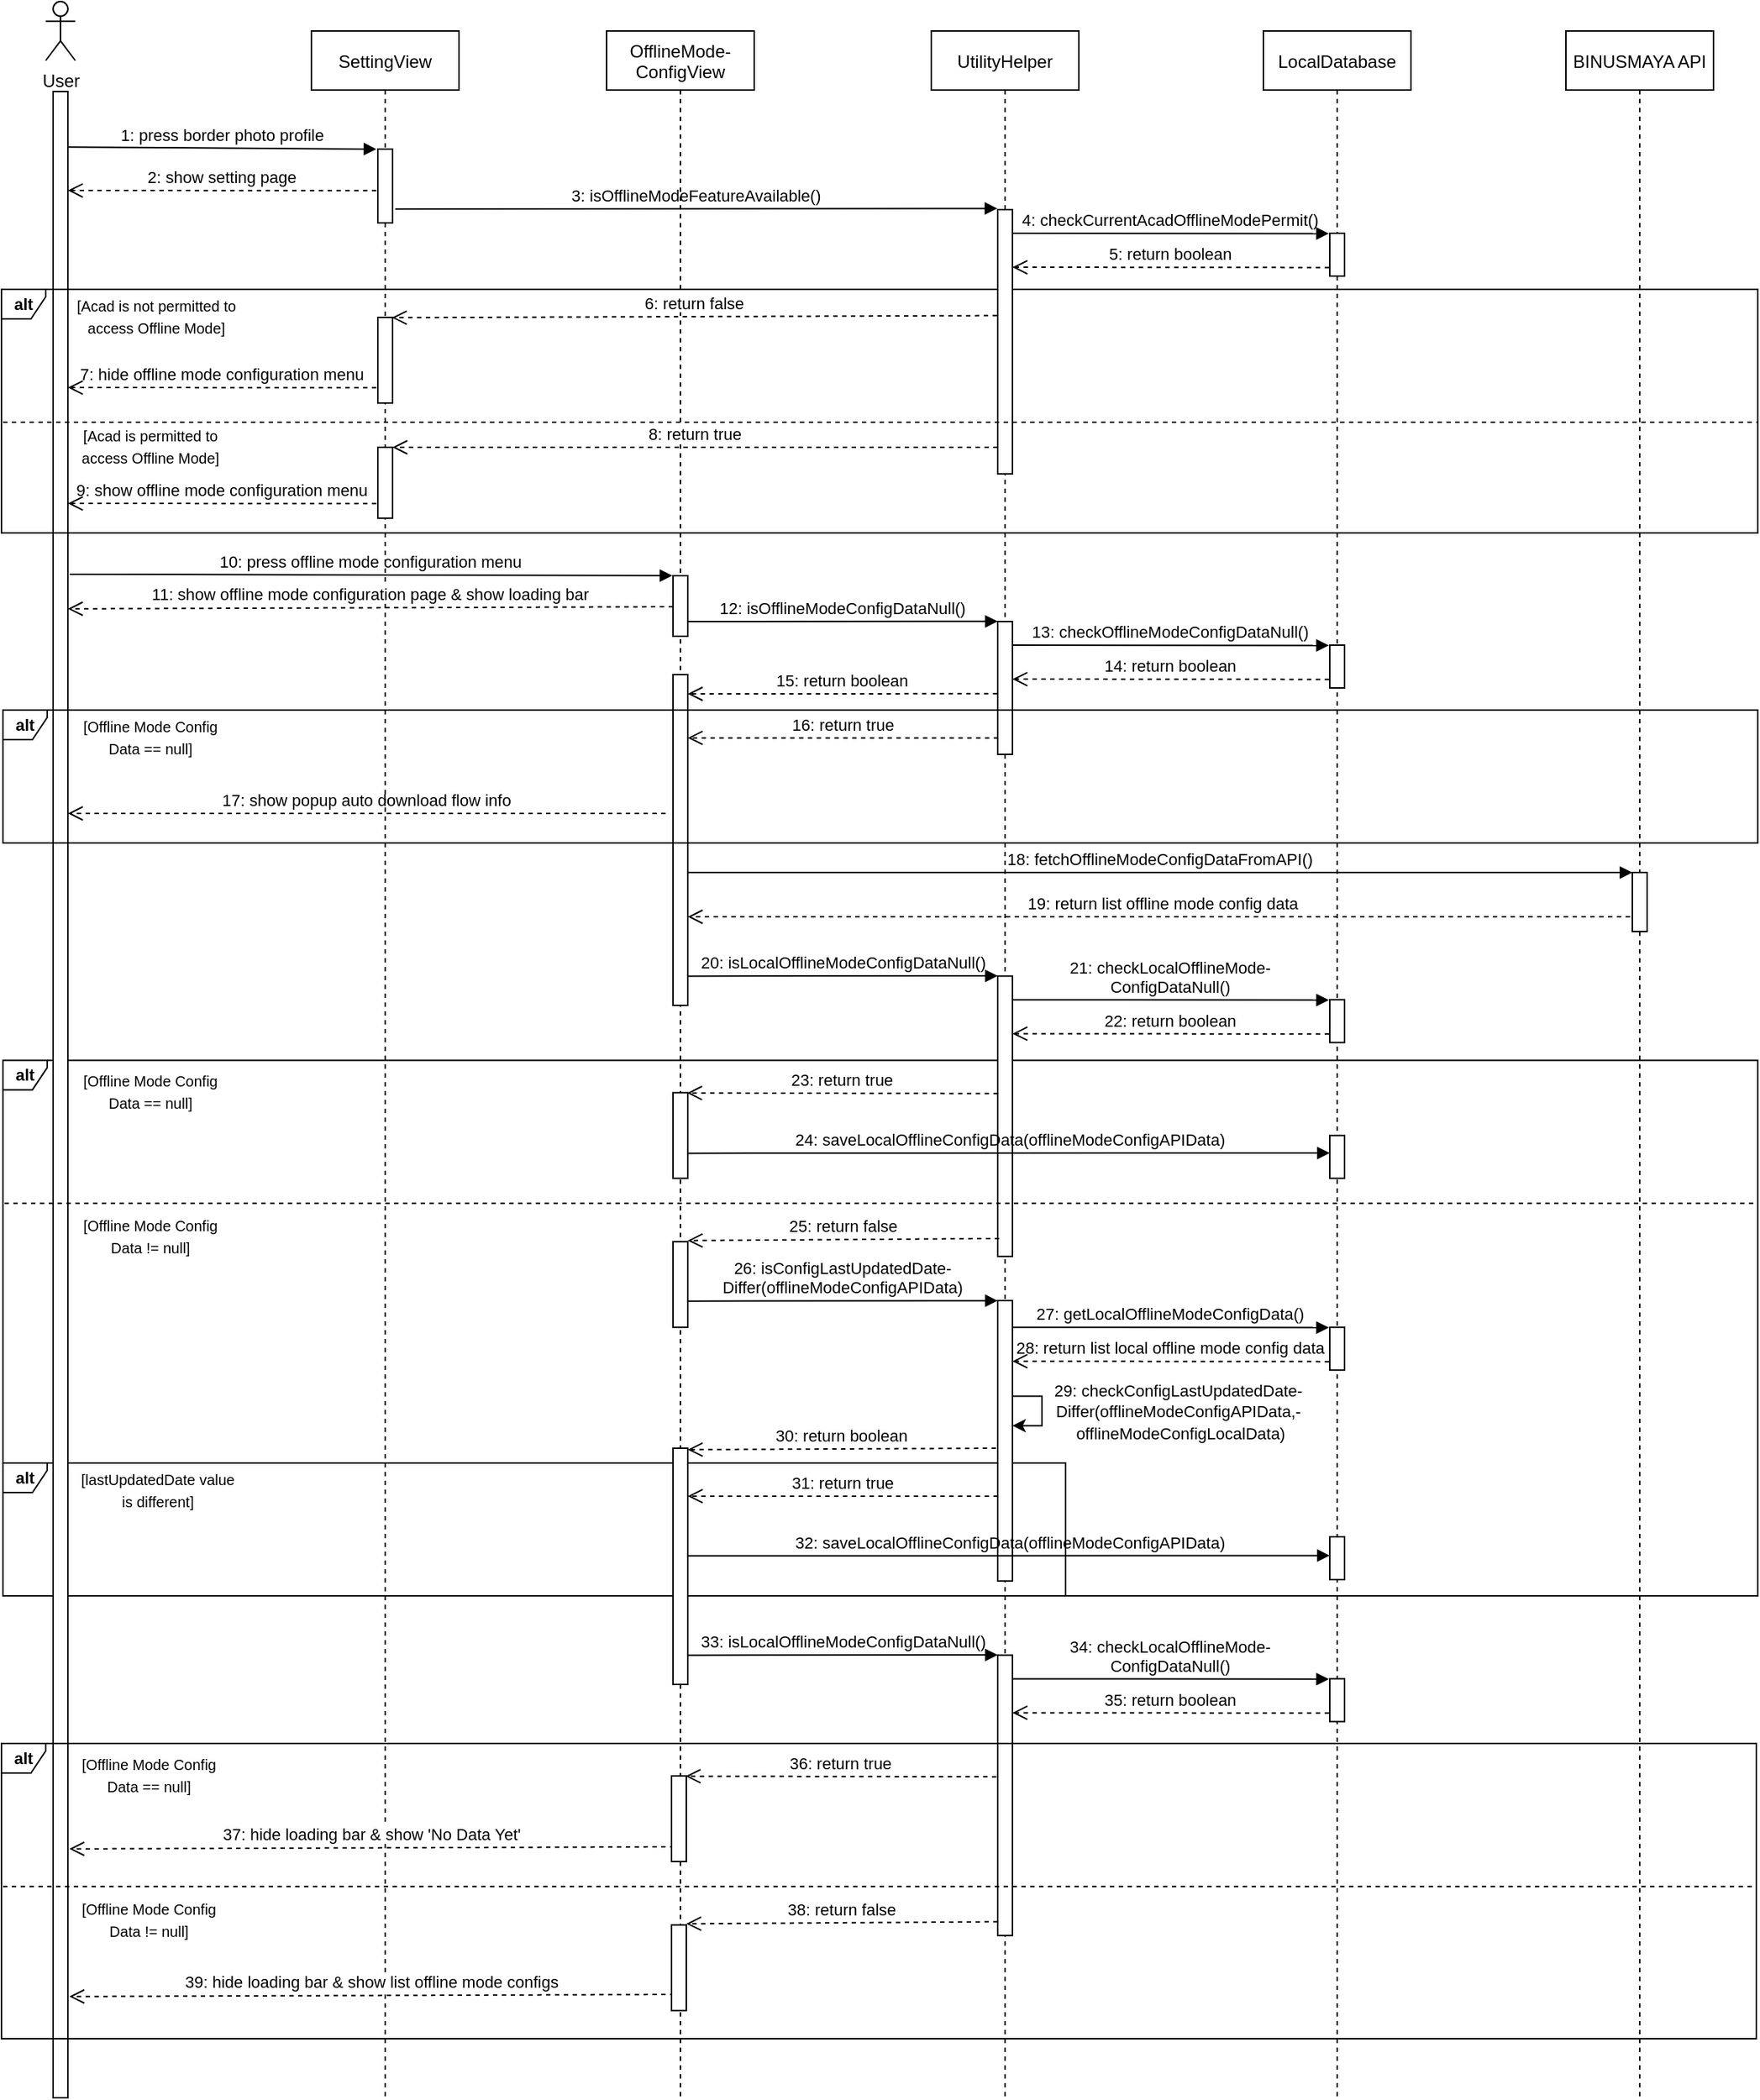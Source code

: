 <mxfile version="20.8.3" type="github">
  <diagram id="kgpKYQtTHZ0yAKxKKP6v" name="Page-1">
    <mxGraphModel dx="3200" dy="830" grid="1" gridSize="10" guides="1" tooltips="1" connect="1" arrows="1" fold="1" page="1" pageScale="1" pageWidth="850" pageHeight="1100" math="0" shadow="0">
      <root>
        <mxCell id="0" />
        <mxCell id="1" parent="0" />
        <mxCell id="rFGstGtkIx78UECEyDi8-33" value="&lt;b&gt;alt&lt;/b&gt;" style="shape=umlFrame;whiteSpace=wrap;html=1;fontSize=11;width=30;height=20;fillColor=none;" vertex="1" parent="1">
          <mxGeometry x="-1669" y="777.19" width="1189" height="362.81" as="geometry" />
        </mxCell>
        <mxCell id="rFGstGtkIx78UECEyDi8-57" value="&lt;b&gt;alt&lt;/b&gt;" style="shape=umlFrame;whiteSpace=wrap;html=1;fontSize=11;width=30;height=20;fillColor=none;" vertex="1" parent="1">
          <mxGeometry x="-1669" y="1050" width="720" height="90" as="geometry" />
        </mxCell>
        <mxCell id="rFGstGtkIx78UECEyDi8-37" value="23: return true" style="verticalAlign=bottom;endArrow=open;dashed=1;endSize=8;exitX=0.014;exitY=0.419;shadow=0;strokeWidth=1;entryX=0.955;entryY=0.003;entryDx=0;entryDy=0;entryPerimeter=0;exitDx=0;exitDy=0;exitPerimeter=0;" edge="1" parent="1" target="rFGstGtkIx78UECEyDi8-35" source="rFGstGtkIx78UECEyDi8-29">
          <mxGeometry relative="1" as="geometry">
            <mxPoint x="-1209" y="797.74" as="targetPoint" />
            <mxPoint x="-994.46" y="797.96" as="sourcePoint" />
          </mxGeometry>
        </mxCell>
        <mxCell id="VgFMn7d585Ha0XAmIZsE-21" value="" style="points=[];perimeter=orthogonalPerimeter;rounded=0;shadow=0;strokeWidth=1;" parent="1" vertex="1">
          <mxGeometry x="-1635" y="121" width="10" height="1359" as="geometry" />
        </mxCell>
        <mxCell id="VgFMn7d585Ha0XAmIZsE-23" value="&lt;b&gt;alt&lt;/b&gt;" style="shape=umlFrame;whiteSpace=wrap;html=1;fontSize=11;width=30;height=20;fillColor=none;" parent="1" vertex="1">
          <mxGeometry x="-1670" y="255" width="1190" height="165" as="geometry" />
        </mxCell>
        <mxCell id="3nuBFxr9cyL0pnOWT2aG-1" value="SettingView" style="shape=umlLifeline;perimeter=lifelinePerimeter;container=1;collapsible=0;recursiveResize=0;rounded=0;shadow=0;strokeWidth=1;" parent="1" vertex="1">
          <mxGeometry x="-1460" y="80" width="100" height="1400" as="geometry" />
        </mxCell>
        <mxCell id="3nuBFxr9cyL0pnOWT2aG-2" value="" style="points=[];perimeter=orthogonalPerimeter;rounded=0;shadow=0;strokeWidth=1;" parent="3nuBFxr9cyL0pnOWT2aG-1" vertex="1">
          <mxGeometry x="45" y="80" width="10" height="50" as="geometry" />
        </mxCell>
        <mxCell id="VgFMn7d585Ha0XAmIZsE-6" value="1: press border photo profile" style="verticalAlign=bottom;endArrow=block;shadow=0;strokeWidth=1;fontStyle=0;labelBorderColor=none;labelBackgroundColor=none;exitX=1.021;exitY=0.034;exitDx=0;exitDy=0;exitPerimeter=0;" parent="3nuBFxr9cyL0pnOWT2aG-1" edge="1">
          <mxGeometry relative="1" as="geometry">
            <mxPoint x="-164.79" y="78.62" as="sourcePoint" />
            <mxPoint x="44" y="80" as="targetPoint" />
          </mxGeometry>
        </mxCell>
        <mxCell id="3nuBFxr9cyL0pnOWT2aG-5" value="UtilityHelper" style="shape=umlLifeline;perimeter=lifelinePerimeter;container=1;collapsible=0;recursiveResize=0;rounded=0;shadow=0;strokeWidth=1;" parent="1" vertex="1">
          <mxGeometry x="-1040" y="80" width="100" height="1400" as="geometry" />
        </mxCell>
        <mxCell id="VgFMn7d585Ha0XAmIZsE-7" value="3: isOfflineModeFeatureAvailable()" style="verticalAlign=bottom;endArrow=block;shadow=0;strokeWidth=1;fontStyle=0;labelBorderColor=none;labelBackgroundColor=none;entryX=-0.024;entryY=0.003;entryDx=0;entryDy=0;entryPerimeter=0;exitX=1.178;exitY=0.813;exitDx=0;exitDy=0;exitPerimeter=0;" parent="3nuBFxr9cyL0pnOWT2aG-5" edge="1" source="3nuBFxr9cyL0pnOWT2aG-2">
          <mxGeometry relative="1" as="geometry">
            <mxPoint x="-169.633" y="120" as="sourcePoint" />
            <mxPoint x="44.76" y="120.21" as="targetPoint" />
          </mxGeometry>
        </mxCell>
        <mxCell id="VgFMn7d585Ha0XAmIZsE-16" value="" style="points=[];perimeter=orthogonalPerimeter;rounded=0;shadow=0;strokeWidth=1;" parent="3nuBFxr9cyL0pnOWT2aG-5" vertex="1">
          <mxGeometry x="45" y="121" width="10" height="179" as="geometry" />
        </mxCell>
        <mxCell id="D12k0bA-BJYKIJGbDswn-10" value="" style="group" parent="1" vertex="1" connectable="0">
          <mxGeometry x="-1640" y="80" width="20" height="710" as="geometry" />
        </mxCell>
        <mxCell id="D12k0bA-BJYKIJGbDswn-4" value="User" style="shape=umlActor;verticalLabelPosition=bottom;verticalAlign=top;html=1;outlineConnect=0;" parent="D12k0bA-BJYKIJGbDswn-10" vertex="1">
          <mxGeometry y="-20" width="20" height="40" as="geometry" />
        </mxCell>
        <mxCell id="VgFMn7d585Ha0XAmIZsE-24" value="&lt;span style=&quot;font-size: 10px;&quot;&gt;[Acad is not permitted to access Offline Mode]&lt;/span&gt;" style="text;html=1;strokeColor=none;fillColor=none;align=center;verticalAlign=middle;whiteSpace=wrap;rounded=0;" parent="1" vertex="1">
          <mxGeometry x="-1620" y="255" width="110" height="35.5" as="geometry" />
        </mxCell>
        <mxCell id="VgFMn7d585Ha0XAmIZsE-25" value="" style="points=[];perimeter=orthogonalPerimeter;rounded=0;shadow=0;strokeWidth=1;" parent="1" vertex="1">
          <mxGeometry x="-1415" y="274" width="10" height="58" as="geometry" />
        </mxCell>
        <mxCell id="VgFMn7d585Ha0XAmIZsE-49" value="" style="line;strokeWidth=1;fillColor=none;align=left;verticalAlign=middle;spacingTop=-1;spacingLeft=3;spacingRight=3;rotatable=0;labelPosition=right;points=[];portConstraint=eastwest;strokeColor=inherit;fontSize=10;dashed=1;" parent="1" vertex="1">
          <mxGeometry x="-1669" y="341" width="1189" height="8" as="geometry" />
        </mxCell>
        <mxCell id="VgFMn7d585Ha0XAmIZsE-50" value="&lt;span style=&quot;font-size: 10px;&quot;&gt;[Acad is permitted to access Offline Mode]&lt;/span&gt;" style="text;html=1;strokeColor=none;fillColor=none;align=center;verticalAlign=middle;whiteSpace=wrap;rounded=0;" parent="1" vertex="1">
          <mxGeometry x="-1624" y="343" width="110" height="35.5" as="geometry" />
        </mxCell>
        <mxCell id="Guo4P8dY95QTmtFHYeZ4-5" value="7: hide offline mode configuration menu" style="verticalAlign=bottom;endArrow=open;dashed=1;endSize=8;shadow=0;strokeWidth=1;entryX=1.046;entryY=0.283;entryDx=0;entryDy=0;entryPerimeter=0;exitX=-0.105;exitY=0.86;exitDx=0;exitDy=0;exitPerimeter=0;labelBackgroundColor=none;" parent="1" edge="1">
          <mxGeometry relative="1" as="geometry">
            <mxPoint x="-1625.0" y="321.5" as="targetPoint" />
            <mxPoint x="-1416.05" y="321.66" as="sourcePoint" />
          </mxGeometry>
        </mxCell>
        <mxCell id="Guo4P8dY95QTmtFHYeZ4-6" value="" style="points=[];perimeter=orthogonalPerimeter;rounded=0;shadow=0;strokeWidth=1;" parent="1" vertex="1">
          <mxGeometry x="-1415" y="362" width="10" height="48" as="geometry" />
        </mxCell>
        <mxCell id="eCdpHvhe5fwS4jkzBV9C-2" value="LocalDatabase" style="shape=umlLifeline;perimeter=lifelinePerimeter;container=1;collapsible=0;recursiveResize=0;rounded=0;shadow=0;strokeWidth=1;" parent="1" vertex="1">
          <mxGeometry x="-815" y="80" width="100" height="1400" as="geometry" />
        </mxCell>
        <mxCell id="rFGstGtkIx78UECEyDi8-62" value="" style="points=[];perimeter=orthogonalPerimeter;rounded=0;shadow=0;strokeWidth=1;" vertex="1" parent="eCdpHvhe5fwS4jkzBV9C-2">
          <mxGeometry x="45" y="1020" width="10" height="29" as="geometry" />
        </mxCell>
        <mxCell id="eCdpHvhe5fwS4jkzBV9C-8" value="" style="points=[];perimeter=orthogonalPerimeter;rounded=0;shadow=0;strokeWidth=1;" parent="1" vertex="1">
          <mxGeometry x="-770" y="217" width="10" height="29" as="geometry" />
        </mxCell>
        <mxCell id="eCdpHvhe5fwS4jkzBV9C-9" value="4: checkCurrentAcadOfflineModePermit()" style="verticalAlign=bottom;endArrow=block;shadow=0;strokeWidth=1;fontStyle=0;labelBorderColor=none;labelBackgroundColor=none;entryX=-0.024;entryY=0.003;entryDx=0;entryDy=0;entryPerimeter=0;" parent="1" edge="1">
          <mxGeometry relative="1" as="geometry">
            <mxPoint x="-985.003" y="217" as="sourcePoint" />
            <mxPoint x="-770.61" y="217.21" as="targetPoint" />
          </mxGeometry>
        </mxCell>
        <mxCell id="eCdpHvhe5fwS4jkzBV9C-10" value="5: return boolean" style="verticalAlign=bottom;endArrow=open;dashed=1;endSize=8;exitX=0;exitY=0.95;shadow=0;strokeWidth=1;entryX=1.046;entryY=0.283;entryDx=0;entryDy=0;entryPerimeter=0;" parent="1" edge="1">
          <mxGeometry relative="1" as="geometry">
            <mxPoint x="-985" y="240" as="targetPoint" />
            <mxPoint x="-770.46" y="240.22" as="sourcePoint" />
          </mxGeometry>
        </mxCell>
        <mxCell id="rFGstGtkIx78UECEyDi8-2" value="2: show setting page" style="verticalAlign=bottom;endArrow=open;dashed=1;endSize=8;shadow=0;strokeWidth=1;entryX=1.046;entryY=0.283;entryDx=0;entryDy=0;entryPerimeter=0;exitX=-0.105;exitY=0.86;exitDx=0;exitDy=0;exitPerimeter=0;labelBackgroundColor=none;" edge="1" parent="1">
          <mxGeometry relative="1" as="geometry">
            <mxPoint x="-1625.0" y="188" as="targetPoint" />
            <mxPoint x="-1416.05" y="188.16" as="sourcePoint" />
          </mxGeometry>
        </mxCell>
        <mxCell id="rFGstGtkIx78UECEyDi8-3" value="9: show offline mode configuration menu" style="verticalAlign=bottom;endArrow=open;dashed=1;endSize=8;shadow=0;strokeWidth=1;entryX=1.046;entryY=0.283;entryDx=0;entryDy=0;entryPerimeter=0;exitX=-0.105;exitY=0.86;exitDx=0;exitDy=0;exitPerimeter=0;labelBackgroundColor=none;" edge="1" parent="1">
          <mxGeometry relative="1" as="geometry">
            <mxPoint x="-1625.0" y="400" as="targetPoint" />
            <mxPoint x="-1416.05" y="400.16" as="sourcePoint" />
          </mxGeometry>
        </mxCell>
        <mxCell id="rFGstGtkIx78UECEyDi8-4" value="10: press offline mode configuration menu" style="verticalAlign=bottom;endArrow=block;shadow=0;strokeWidth=1;fontStyle=0;labelBorderColor=none;labelBackgroundColor=none;exitX=1.021;exitY=0.034;exitDx=0;exitDy=0;exitPerimeter=0;entryX=-0.047;entryY=-0.002;entryDx=0;entryDy=0;entryPerimeter=0;" edge="1" parent="1" target="rFGstGtkIx78UECEyDi8-9">
          <mxGeometry relative="1" as="geometry">
            <mxPoint x="-1623.79" y="448" as="sourcePoint" />
            <mxPoint x="-1220" y="448" as="targetPoint" />
          </mxGeometry>
        </mxCell>
        <mxCell id="rFGstGtkIx78UECEyDi8-6" value="OfflineMode-&#xa;ConfigView" style="shape=umlLifeline;perimeter=lifelinePerimeter;container=1;collapsible=0;recursiveResize=0;rounded=0;shadow=0;strokeWidth=1;" vertex="1" parent="1">
          <mxGeometry x="-1260" y="80" width="100" height="1400" as="geometry" />
        </mxCell>
        <mxCell id="rFGstGtkIx78UECEyDi8-9" value="" style="points=[];perimeter=orthogonalPerimeter;rounded=0;shadow=0;strokeWidth=1;" vertex="1" parent="rFGstGtkIx78UECEyDi8-6">
          <mxGeometry x="45" y="369" width="10" height="41" as="geometry" />
        </mxCell>
        <mxCell id="rFGstGtkIx78UECEyDi8-18" value="" style="points=[];perimeter=orthogonalPerimeter;rounded=0;shadow=0;strokeWidth=1;" vertex="1" parent="rFGstGtkIx78UECEyDi8-6">
          <mxGeometry x="45" y="436" width="10" height="224" as="geometry" />
        </mxCell>
        <mxCell id="VgFMn7d585Ha0XAmIZsE-26" value="6: return false" style="verticalAlign=bottom;endArrow=open;dashed=1;endSize=8;exitX=0;exitY=0.95;shadow=0;strokeWidth=1;entryX=0.955;entryY=0.003;entryDx=0;entryDy=0;entryPerimeter=0;" parent="1" edge="1" target="VgFMn7d585Ha0XAmIZsE-25">
          <mxGeometry relative="1" as="geometry">
            <mxPoint x="-1210" y="272.55" as="targetPoint" />
            <mxPoint x="-995.46" y="272.77" as="sourcePoint" />
          </mxGeometry>
        </mxCell>
        <mxCell id="VgFMn7d585Ha0XAmIZsE-52" value="8: return true" style="verticalAlign=bottom;endArrow=open;dashed=1;endSize=8;shadow=0;strokeWidth=1;entryX=0.988;entryY=0;entryDx=0;entryDy=0;entryPerimeter=0;" parent="1" edge="1" target="Guo4P8dY95QTmtFHYeZ4-6">
          <mxGeometry relative="1" as="geometry">
            <mxPoint x="-1210.0" y="360.55" as="targetPoint" />
            <mxPoint x="-995" y="362" as="sourcePoint" />
          </mxGeometry>
        </mxCell>
        <mxCell id="rFGstGtkIx78UECEyDi8-10" value="11: show offline mode configuration page &amp; show loading bar" style="verticalAlign=bottom;endArrow=open;dashed=1;endSize=8;exitX=0;exitY=0.95;shadow=0;strokeWidth=1;entryX=0.955;entryY=0.003;entryDx=0;entryDy=0;entryPerimeter=0;" edge="1" parent="1">
          <mxGeometry relative="1" as="geometry">
            <mxPoint x="-1625" y="471.404" as="targetPoint" />
            <mxPoint x="-1215.01" y="470" as="sourcePoint" />
          </mxGeometry>
        </mxCell>
        <mxCell id="rFGstGtkIx78UECEyDi8-11" value="12: isOfflineModeConfigDataNull()" style="verticalAlign=bottom;endArrow=block;shadow=0;strokeWidth=1;fontStyle=0;labelBorderColor=none;labelBackgroundColor=none;exitX=1.021;exitY=0.034;exitDx=0;exitDy=0;exitPerimeter=0;entryX=0;entryY=-0.001;entryDx=0;entryDy=0;entryPerimeter=0;" edge="1" parent="1" target="rFGstGtkIx78UECEyDi8-12">
          <mxGeometry relative="1" as="geometry">
            <mxPoint x="-1205" y="480" as="sourcePoint" />
            <mxPoint x="-1000" y="480" as="targetPoint" />
          </mxGeometry>
        </mxCell>
        <mxCell id="rFGstGtkIx78UECEyDi8-12" value="" style="points=[];perimeter=orthogonalPerimeter;rounded=0;shadow=0;strokeWidth=1;" vertex="1" parent="1">
          <mxGeometry x="-995" y="480" width="10" height="90" as="geometry" />
        </mxCell>
        <mxCell id="rFGstGtkIx78UECEyDi8-13" value="" style="points=[];perimeter=orthogonalPerimeter;rounded=0;shadow=0;strokeWidth=1;" vertex="1" parent="1">
          <mxGeometry x="-770" y="496" width="10" height="29" as="geometry" />
        </mxCell>
        <mxCell id="rFGstGtkIx78UECEyDi8-14" value="13: checkOfflineModeConfigDataNull()" style="verticalAlign=bottom;endArrow=block;shadow=0;strokeWidth=1;fontStyle=0;labelBorderColor=none;labelBackgroundColor=none;entryX=-0.024;entryY=0.003;entryDx=0;entryDy=0;entryPerimeter=0;" edge="1" parent="1">
          <mxGeometry relative="1" as="geometry">
            <mxPoint x="-985.003" y="496" as="sourcePoint" />
            <mxPoint x="-770.61" y="496.21" as="targetPoint" />
          </mxGeometry>
        </mxCell>
        <mxCell id="rFGstGtkIx78UECEyDi8-15" value="14: return boolean" style="verticalAlign=bottom;endArrow=open;dashed=1;endSize=8;exitX=0;exitY=0.95;shadow=0;strokeWidth=1;entryX=1.046;entryY=0.283;entryDx=0;entryDy=0;entryPerimeter=0;" edge="1" parent="1">
          <mxGeometry relative="1" as="geometry">
            <mxPoint x="-985.0" y="519" as="targetPoint" />
            <mxPoint x="-770.46" y="519.22" as="sourcePoint" />
          </mxGeometry>
        </mxCell>
        <mxCell id="rFGstGtkIx78UECEyDi8-17" value="&lt;span style=&quot;font-size: 10px;&quot;&gt;[Offline Mode Config Data == null]&lt;/span&gt;" style="text;html=1;strokeColor=none;fillColor=none;align=center;verticalAlign=middle;whiteSpace=wrap;rounded=0;" vertex="1" parent="1">
          <mxGeometry x="-1624" y="540" width="110" height="35.5" as="geometry" />
        </mxCell>
        <mxCell id="rFGstGtkIx78UECEyDi8-21" value="17: show popup auto download flow info" style="verticalAlign=bottom;endArrow=open;dashed=1;endSize=8;shadow=0;strokeWidth=1;labelBackgroundColor=none;" edge="1" parent="1">
          <mxGeometry relative="1" as="geometry">
            <mxPoint x="-1625" y="610" as="targetPoint" />
            <mxPoint x="-1220" y="610" as="sourcePoint" />
          </mxGeometry>
        </mxCell>
        <mxCell id="rFGstGtkIx78UECEyDi8-24" value="16: return true" style="verticalAlign=bottom;endArrow=open;dashed=1;endSize=8;exitX=0.034;exitY=0.877;shadow=0;strokeWidth=1;exitDx=0;exitDy=0;exitPerimeter=0;" edge="1" parent="1" source="rFGstGtkIx78UECEyDi8-12">
          <mxGeometry relative="1" as="geometry">
            <mxPoint x="-1205" y="558.86" as="targetPoint" />
            <mxPoint x="-999.46" y="556.63" as="sourcePoint" />
          </mxGeometry>
        </mxCell>
        <mxCell id="rFGstGtkIx78UECEyDi8-28" value="20: isLocalOfflineModeConfigDataNull()" style="verticalAlign=bottom;endArrow=block;shadow=0;strokeWidth=1;fontStyle=0;labelBorderColor=none;labelBackgroundColor=none;exitX=1.021;exitY=0.034;exitDx=0;exitDy=0;exitPerimeter=0;entryX=0;entryY=-0.001;entryDx=0;entryDy=0;entryPerimeter=0;" edge="1" parent="1" target="rFGstGtkIx78UECEyDi8-29">
          <mxGeometry x="0.004" relative="1" as="geometry">
            <mxPoint x="-1205" y="720.19" as="sourcePoint" />
            <mxPoint x="-1000" y="720.19" as="targetPoint" />
            <mxPoint as="offset" />
          </mxGeometry>
        </mxCell>
        <mxCell id="rFGstGtkIx78UECEyDi8-29" value="" style="points=[];perimeter=orthogonalPerimeter;rounded=0;shadow=0;strokeWidth=1;" vertex="1" parent="1">
          <mxGeometry x="-995" y="720.19" width="10" height="189.91" as="geometry" />
        </mxCell>
        <mxCell id="rFGstGtkIx78UECEyDi8-30" value="" style="points=[];perimeter=orthogonalPerimeter;rounded=0;shadow=0;strokeWidth=1;" vertex="1" parent="1">
          <mxGeometry x="-770" y="736.19" width="10" height="29" as="geometry" />
        </mxCell>
        <mxCell id="rFGstGtkIx78UECEyDi8-31" value="21: checkLocalOfflineMode-&#xa;ConfigDataNull()" style="verticalAlign=bottom;endArrow=block;shadow=0;strokeWidth=1;fontStyle=0;labelBorderColor=none;labelBackgroundColor=none;entryX=-0.024;entryY=0.003;entryDx=0;entryDy=0;entryPerimeter=0;" edge="1" parent="1">
          <mxGeometry relative="1" as="geometry">
            <mxPoint x="-985.003" y="736.19" as="sourcePoint" />
            <mxPoint x="-770.61" y="736.4" as="targetPoint" />
          </mxGeometry>
        </mxCell>
        <mxCell id="rFGstGtkIx78UECEyDi8-32" value="22: return boolean" style="verticalAlign=bottom;endArrow=open;dashed=1;endSize=8;exitX=0;exitY=0.95;shadow=0;strokeWidth=1;entryX=1.046;entryY=0.283;entryDx=0;entryDy=0;entryPerimeter=0;" edge="1" parent="1">
          <mxGeometry relative="1" as="geometry">
            <mxPoint x="-985" y="759.19" as="targetPoint" />
            <mxPoint x="-770.46" y="759.41" as="sourcePoint" />
          </mxGeometry>
        </mxCell>
        <mxCell id="rFGstGtkIx78UECEyDi8-34" value="&lt;span style=&quot;font-size: 10px;&quot;&gt;[Offline Mode Config Data == null]&lt;/span&gt;" style="text;html=1;strokeColor=none;fillColor=none;align=center;verticalAlign=middle;whiteSpace=wrap;rounded=0;" vertex="1" parent="1">
          <mxGeometry x="-1624" y="780.19" width="110" height="35.5" as="geometry" />
        </mxCell>
        <mxCell id="rFGstGtkIx78UECEyDi8-35" value="" style="points=[];perimeter=orthogonalPerimeter;rounded=0;shadow=0;strokeWidth=1;" vertex="1" parent="1">
          <mxGeometry x="-1215" y="799.19" width="10" height="58" as="geometry" />
        </mxCell>
        <mxCell id="rFGstGtkIx78UECEyDi8-38" value="" style="line;strokeWidth=1;fillColor=none;align=left;verticalAlign=middle;spacingTop=-1;spacingLeft=3;spacingRight=3;rotatable=0;labelPosition=right;points=[];portConstraint=eastwest;strokeColor=inherit;fontSize=10;dashed=1;" vertex="1" parent="1">
          <mxGeometry x="-1668" y="870.1" width="1188" height="8" as="geometry" />
        </mxCell>
        <mxCell id="rFGstGtkIx78UECEyDi8-39" value="&lt;span style=&quot;font-size: 10px;&quot;&gt;[Offline Mode Config Data != null]&lt;/span&gt;" style="text;html=1;strokeColor=none;fillColor=none;align=center;verticalAlign=middle;whiteSpace=wrap;rounded=0;" vertex="1" parent="1">
          <mxGeometry x="-1624" y="878.1" width="110" height="35.5" as="geometry" />
        </mxCell>
        <mxCell id="rFGstGtkIx78UECEyDi8-40" value="25: return false" style="verticalAlign=bottom;endArrow=open;dashed=1;endSize=8;exitX=0;exitY=0.95;shadow=0;strokeWidth=1;entryX=0.955;entryY=0.003;entryDx=0;entryDy=0;entryPerimeter=0;" edge="1" parent="1">
          <mxGeometry relative="1" as="geometry">
            <mxPoint x="-1205.0" y="899.344" as="targetPoint" />
            <mxPoint x="-994.01" y="897.94" as="sourcePoint" />
          </mxGeometry>
        </mxCell>
        <mxCell id="rFGstGtkIx78UECEyDi8-41" value="" style="points=[];perimeter=orthogonalPerimeter;rounded=0;shadow=0;strokeWidth=1;" vertex="1" parent="1">
          <mxGeometry x="-1215" y="900.1" width="10" height="58" as="geometry" />
        </mxCell>
        <mxCell id="rFGstGtkIx78UECEyDi8-42" value="26: isConfigLastUpdatedDate-&#xa;Differ(offlineModeConfigAPIData)" style="verticalAlign=bottom;endArrow=block;shadow=0;strokeWidth=1;fontStyle=0;labelBorderColor=none;labelBackgroundColor=none;exitX=1.021;exitY=0.034;exitDx=0;exitDy=0;exitPerimeter=0;entryX=0;entryY=-0.001;entryDx=0;entryDy=0;entryPerimeter=0;" edge="1" parent="1">
          <mxGeometry relative="1" as="geometry">
            <mxPoint x="-1205" y="940.32" as="sourcePoint" />
            <mxPoint x="-995" y="940.1" as="targetPoint" />
          </mxGeometry>
        </mxCell>
        <mxCell id="rFGstGtkIx78UECEyDi8-44" value="18: fetchOfflineModeConfigDataFromAPI()" style="verticalAlign=bottom;endArrow=block;shadow=0;strokeWidth=1;fontStyle=0;labelBorderColor=none;labelBackgroundColor=none;exitX=1.021;exitY=0.034;exitDx=0;exitDy=0;exitPerimeter=0;entryX=0.002;entryY=0.001;entryDx=0;entryDy=0;entryPerimeter=0;" edge="1" parent="1" target="rFGstGtkIx78UECEyDi8-46">
          <mxGeometry relative="1" as="geometry">
            <mxPoint x="-1205" y="650" as="sourcePoint" />
            <mxPoint x="-570" y="650" as="targetPoint" />
          </mxGeometry>
        </mxCell>
        <mxCell id="rFGstGtkIx78UECEyDi8-45" value="15: return boolean" style="verticalAlign=bottom;endArrow=open;dashed=1;endSize=8;shadow=0;strokeWidth=1;entryX=1.046;entryY=0.283;entryDx=0;entryDy=0;entryPerimeter=0;exitX=-0.03;exitY=0.499;exitDx=0;exitDy=0;exitPerimeter=0;" edge="1" parent="1">
          <mxGeometry relative="1" as="geometry">
            <mxPoint x="-1205.0" y="529" as="targetPoint" />
            <mxPoint x="-995.3" y="528.91" as="sourcePoint" />
          </mxGeometry>
        </mxCell>
        <mxCell id="rFGstGtkIx78UECEyDi8-16" value="&lt;b&gt;alt&lt;/b&gt;" style="shape=umlFrame;whiteSpace=wrap;html=1;fontSize=11;width=30;height=20;fillColor=none;" vertex="1" parent="1">
          <mxGeometry x="-1669" y="540" width="1189" height="90" as="geometry" />
        </mxCell>
        <mxCell id="rFGstGtkIx78UECEyDi8-47" value="19: return list offline mode config data" style="verticalAlign=bottom;endArrow=open;dashed=1;endSize=8;shadow=0;strokeWidth=1;entryX=1.046;entryY=0.283;entryDx=0;entryDy=0;entryPerimeter=0;" edge="1" parent="1" source="rFGstGtkIx78UECEyDi8-43">
          <mxGeometry relative="1" as="geometry">
            <mxPoint x="-1205.0" y="680.0" as="targetPoint" />
            <mxPoint x="-990.46" y="680.22" as="sourcePoint" />
          </mxGeometry>
        </mxCell>
        <mxCell id="rFGstGtkIx78UECEyDi8-43" value="BINUSMAYA API" style="shape=umlLifeline;perimeter=lifelinePerimeter;container=1;collapsible=0;recursiveResize=0;rounded=0;shadow=0;strokeWidth=1;" vertex="1" parent="1">
          <mxGeometry x="-610" y="80" width="100" height="1400" as="geometry" />
        </mxCell>
        <mxCell id="rFGstGtkIx78UECEyDi8-46" value="" style="points=[];perimeter=orthogonalPerimeter;rounded=0;shadow=0;strokeWidth=1;" vertex="1" parent="rFGstGtkIx78UECEyDi8-43">
          <mxGeometry x="45" y="570" width="10" height="40" as="geometry" />
        </mxCell>
        <mxCell id="rFGstGtkIx78UECEyDi8-49" value="24: saveLocalOfflineConfigData(offlineModeConfigAPIData)" style="verticalAlign=bottom;endArrow=block;shadow=0;strokeWidth=1;fontStyle=0;labelBorderColor=none;labelBackgroundColor=none;exitX=1.021;exitY=0.034;exitDx=0;exitDy=0;exitPerimeter=0;" edge="1" parent="1">
          <mxGeometry x="0.004" relative="1" as="geometry">
            <mxPoint x="-1205" y="840.19" as="sourcePoint" />
            <mxPoint x="-770" y="840" as="targetPoint" />
            <mxPoint as="offset" />
          </mxGeometry>
        </mxCell>
        <mxCell id="rFGstGtkIx78UECEyDi8-50" value="" style="points=[];perimeter=orthogonalPerimeter;rounded=0;shadow=0;strokeWidth=1;" vertex="1" parent="1">
          <mxGeometry x="-770" y="828.19" width="10" height="29" as="geometry" />
        </mxCell>
        <mxCell id="rFGstGtkIx78UECEyDi8-51" value="" style="points=[];perimeter=orthogonalPerimeter;rounded=0;shadow=0;strokeWidth=1;" vertex="1" parent="1">
          <mxGeometry x="-995" y="940" width="10" height="189.91" as="geometry" />
        </mxCell>
        <mxCell id="rFGstGtkIx78UECEyDi8-52" value="" style="points=[];perimeter=orthogonalPerimeter;rounded=0;shadow=0;strokeWidth=1;" vertex="1" parent="1">
          <mxGeometry x="-770" y="958.1" width="10" height="29" as="geometry" />
        </mxCell>
        <mxCell id="rFGstGtkIx78UECEyDi8-53" value="27: getLocalOfflineModeConfigData()" style="verticalAlign=bottom;endArrow=block;shadow=0;strokeWidth=1;fontStyle=0;labelBorderColor=none;labelBackgroundColor=none;entryX=-0.024;entryY=0.003;entryDx=0;entryDy=0;entryPerimeter=0;" edge="1" parent="1">
          <mxGeometry relative="1" as="geometry">
            <mxPoint x="-985.003" y="958.1" as="sourcePoint" />
            <mxPoint x="-770.61" y="958.31" as="targetPoint" />
          </mxGeometry>
        </mxCell>
        <mxCell id="rFGstGtkIx78UECEyDi8-54" value="28: return list local offline mode config data" style="verticalAlign=bottom;endArrow=open;dashed=1;endSize=8;exitX=0;exitY=0.95;shadow=0;strokeWidth=1;entryX=1.046;entryY=0.283;entryDx=0;entryDy=0;entryPerimeter=0;labelBackgroundColor=none;" edge="1" parent="1">
          <mxGeometry relative="1" as="geometry">
            <mxPoint x="-985" y="981.1" as="targetPoint" />
            <mxPoint x="-770.46" y="981.32" as="sourcePoint" />
          </mxGeometry>
        </mxCell>
        <mxCell id="rFGstGtkIx78UECEyDi8-55" value="" style="endArrow=classic;html=1;rounded=0;labelBackgroundColor=none;labelBorderColor=none;edgeStyle=elbowEdgeStyle;" edge="1" parent="1">
          <mxGeometry x="-1" y="41" width="50" height="50" relative="1" as="geometry">
            <mxPoint x="-985" y="1004.75" as="sourcePoint" />
            <mxPoint x="-985" y="1024.75" as="targetPoint" />
            <Array as="points">
              <mxPoint x="-965" y="1014.75" />
            </Array>
            <mxPoint x="-40" y="31" as="offset" />
          </mxGeometry>
        </mxCell>
        <mxCell id="rFGstGtkIx78UECEyDi8-56" value="&lt;font style=&quot;font-size: 11px;&quot;&gt;29: checkConfigLastUpdatedDate-&lt;br&gt;Differ(&lt;span style=&quot;&quot;&gt;offlineModeConfigAPIData,-&lt;br&gt;&amp;nbsp;&lt;/span&gt;&lt;span style=&quot;&quot;&gt;offlineModeConfigLocalData)&lt;/span&gt;&lt;br&gt;&lt;/font&gt;" style="text;html=1;strokeColor=none;fillColor=none;align=center;verticalAlign=middle;whiteSpace=wrap;rounded=0;" vertex="1" parent="1">
          <mxGeometry x="-960" y="995" width="175" height="39.5" as="geometry" />
        </mxCell>
        <mxCell id="rFGstGtkIx78UECEyDi8-58" value="&lt;span style=&quot;font-size: 10px;&quot;&gt;[lastUpdatedDate value is different]&lt;/span&gt;" style="text;html=1;strokeColor=none;fillColor=none;align=center;verticalAlign=middle;whiteSpace=wrap;rounded=0;" vertex="1" parent="1">
          <mxGeometry x="-1619" y="1050" width="110" height="35.5" as="geometry" />
        </mxCell>
        <mxCell id="rFGstGtkIx78UECEyDi8-59" value="31: return true" style="verticalAlign=bottom;endArrow=open;dashed=1;endSize=8;exitX=0.014;exitY=0.419;shadow=0;strokeWidth=1;exitDx=0;exitDy=0;exitPerimeter=0;" edge="1" parent="1" target="rFGstGtkIx78UECEyDi8-60">
          <mxGeometry relative="1" as="geometry">
            <mxPoint x="-1209" y="1070.46" as="targetPoint" />
            <mxPoint x="-994.86" y="1072.482" as="sourcePoint" />
          </mxGeometry>
        </mxCell>
        <mxCell id="rFGstGtkIx78UECEyDi8-60" value="" style="points=[];perimeter=orthogonalPerimeter;rounded=0;shadow=0;strokeWidth=1;" vertex="1" parent="1">
          <mxGeometry x="-1215" y="1040" width="10" height="160" as="geometry" />
        </mxCell>
        <mxCell id="rFGstGtkIx78UECEyDi8-61" value="32: saveLocalOfflineConfigData(offlineModeConfigAPIData)" style="verticalAlign=bottom;endArrow=block;shadow=0;strokeWidth=1;fontStyle=0;labelBorderColor=none;labelBackgroundColor=none;exitX=1.021;exitY=0.034;exitDx=0;exitDy=0;exitPerimeter=0;" edge="1" parent="1">
          <mxGeometry x="0.004" relative="1" as="geometry">
            <mxPoint x="-1205" y="1112.91" as="sourcePoint" />
            <mxPoint x="-770" y="1112.72" as="targetPoint" />
            <mxPoint as="offset" />
          </mxGeometry>
        </mxCell>
        <mxCell id="rFGstGtkIx78UECEyDi8-63" value="30: return boolean" style="verticalAlign=bottom;endArrow=open;dashed=1;endSize=8;exitX=0.014;exitY=0.419;shadow=0;strokeWidth=1;entryX=1.131;entryY=0.372;entryDx=0;entryDy=0;entryPerimeter=0;exitDx=0;exitDy=0;exitPerimeter=0;" edge="1" parent="1">
          <mxGeometry relative="1" as="geometry">
            <mxPoint x="-1205" y="1040.967" as="targetPoint" />
            <mxPoint x="-996.17" y="1040.002" as="sourcePoint" />
          </mxGeometry>
        </mxCell>
        <mxCell id="rFGstGtkIx78UECEyDi8-64" value="33: isLocalOfflineModeConfigDataNull()" style="verticalAlign=bottom;endArrow=block;shadow=0;strokeWidth=1;fontStyle=0;labelBorderColor=none;labelBackgroundColor=none;exitX=1.021;exitY=0.034;exitDx=0;exitDy=0;exitPerimeter=0;entryX=0;entryY=-0.001;entryDx=0;entryDy=0;entryPerimeter=0;" edge="1" parent="1" target="rFGstGtkIx78UECEyDi8-65">
          <mxGeometry x="0.004" relative="1" as="geometry">
            <mxPoint x="-1205" y="1180.19" as="sourcePoint" />
            <mxPoint x="-1000" y="1180.19" as="targetPoint" />
            <mxPoint as="offset" />
          </mxGeometry>
        </mxCell>
        <mxCell id="rFGstGtkIx78UECEyDi8-65" value="" style="points=[];perimeter=orthogonalPerimeter;rounded=0;shadow=0;strokeWidth=1;" vertex="1" parent="1">
          <mxGeometry x="-995" y="1180.19" width="10" height="189.91" as="geometry" />
        </mxCell>
        <mxCell id="rFGstGtkIx78UECEyDi8-66" value="" style="points=[];perimeter=orthogonalPerimeter;rounded=0;shadow=0;strokeWidth=1;" vertex="1" parent="1">
          <mxGeometry x="-770" y="1196.19" width="10" height="29" as="geometry" />
        </mxCell>
        <mxCell id="rFGstGtkIx78UECEyDi8-67" value="34: checkLocalOfflineMode-&#xa;ConfigDataNull()" style="verticalAlign=bottom;endArrow=block;shadow=0;strokeWidth=1;fontStyle=0;labelBorderColor=none;labelBackgroundColor=none;entryX=-0.024;entryY=0.003;entryDx=0;entryDy=0;entryPerimeter=0;" edge="1" parent="1">
          <mxGeometry relative="1" as="geometry">
            <mxPoint x="-985.003" y="1196.19" as="sourcePoint" />
            <mxPoint x="-770.61" y="1196.4" as="targetPoint" />
          </mxGeometry>
        </mxCell>
        <mxCell id="rFGstGtkIx78UECEyDi8-68" value="35: return boolean" style="verticalAlign=bottom;endArrow=open;dashed=1;endSize=8;exitX=0;exitY=0.95;shadow=0;strokeWidth=1;entryX=1.046;entryY=0.283;entryDx=0;entryDy=0;entryPerimeter=0;" edge="1" parent="1">
          <mxGeometry relative="1" as="geometry">
            <mxPoint x="-985" y="1219.19" as="targetPoint" />
            <mxPoint x="-770.46" y="1219.41" as="sourcePoint" />
          </mxGeometry>
        </mxCell>
        <mxCell id="rFGstGtkIx78UECEyDi8-69" value="&lt;b&gt;alt&lt;/b&gt;" style="shape=umlFrame;whiteSpace=wrap;html=1;fontSize=11;width=30;height=20;fillColor=none;" vertex="1" parent="1">
          <mxGeometry x="-1670" y="1240" width="1189" height="200" as="geometry" />
        </mxCell>
        <mxCell id="rFGstGtkIx78UECEyDi8-71" value="36: return true" style="verticalAlign=bottom;endArrow=open;dashed=1;endSize=8;exitX=0.014;exitY=0.419;shadow=0;strokeWidth=1;entryX=0.955;entryY=0.003;entryDx=0;entryDy=0;entryPerimeter=0;exitDx=0;exitDy=0;exitPerimeter=0;" edge="1" parent="1" target="rFGstGtkIx78UECEyDi8-74">
          <mxGeometry relative="1" as="geometry">
            <mxPoint x="-1210" y="1260.55" as="targetPoint" />
            <mxPoint x="-995.86" y="1262.572" as="sourcePoint" />
          </mxGeometry>
        </mxCell>
        <mxCell id="rFGstGtkIx78UECEyDi8-73" value="&lt;span style=&quot;font-size: 10px;&quot;&gt;[Offline Mode Config Data == null]&lt;/span&gt;" style="text;html=1;strokeColor=none;fillColor=none;align=center;verticalAlign=middle;whiteSpace=wrap;rounded=0;" vertex="1" parent="1">
          <mxGeometry x="-1625" y="1243" width="110" height="35.5" as="geometry" />
        </mxCell>
        <mxCell id="rFGstGtkIx78UECEyDi8-75" value="" style="line;strokeWidth=1;fillColor=none;align=left;verticalAlign=middle;spacingTop=-1;spacingLeft=3;spacingRight=3;rotatable=0;labelPosition=right;points=[];portConstraint=eastwest;strokeColor=inherit;fontSize=10;dashed=1;" vertex="1" parent="1">
          <mxGeometry x="-1669" y="1332.91" width="1188" height="8" as="geometry" />
        </mxCell>
        <mxCell id="rFGstGtkIx78UECEyDi8-76" value="&lt;span style=&quot;font-size: 10px;&quot;&gt;[Offline Mode Config Data != null]&lt;/span&gt;" style="text;html=1;strokeColor=none;fillColor=none;align=center;verticalAlign=middle;whiteSpace=wrap;rounded=0;" vertex="1" parent="1">
          <mxGeometry x="-1625" y="1340.91" width="110" height="35.5" as="geometry" />
        </mxCell>
        <mxCell id="rFGstGtkIx78UECEyDi8-77" value="38: return false" style="verticalAlign=bottom;endArrow=open;dashed=1;endSize=8;exitX=0;exitY=0.95;shadow=0;strokeWidth=1;entryX=0.955;entryY=0.003;entryDx=0;entryDy=0;entryPerimeter=0;" edge="1" parent="1">
          <mxGeometry relative="1" as="geometry">
            <mxPoint x="-1206" y="1362.154" as="targetPoint" />
            <mxPoint x="-995.01" y="1360.75" as="sourcePoint" />
          </mxGeometry>
        </mxCell>
        <mxCell id="rFGstGtkIx78UECEyDi8-92" value="37: hide loading bar &amp; show &#39;No Data Yet&#39;" style="verticalAlign=bottom;endArrow=open;dashed=1;endSize=8;exitX=0;exitY=0.95;shadow=0;strokeWidth=1;entryX=0.955;entryY=0.003;entryDx=0;entryDy=0;entryPerimeter=0;" edge="1" parent="1">
          <mxGeometry relative="1" as="geometry">
            <mxPoint x="-1624" y="1311.404" as="targetPoint" />
            <mxPoint x="-1214.01" y="1310" as="sourcePoint" />
          </mxGeometry>
        </mxCell>
        <mxCell id="rFGstGtkIx78UECEyDi8-93" value="39: hide loading bar &amp; show list offline mode configs" style="verticalAlign=bottom;endArrow=open;dashed=1;endSize=8;exitX=0;exitY=0.95;shadow=0;strokeWidth=1;entryX=0.955;entryY=0.003;entryDx=0;entryDy=0;entryPerimeter=0;" edge="1" parent="1">
          <mxGeometry relative="1" as="geometry">
            <mxPoint x="-1624" y="1411.404" as="targetPoint" />
            <mxPoint x="-1214.01" y="1410" as="sourcePoint" />
          </mxGeometry>
        </mxCell>
        <mxCell id="rFGstGtkIx78UECEyDi8-74" value="" style="points=[];perimeter=orthogonalPerimeter;rounded=0;shadow=0;strokeWidth=1;" vertex="1" parent="1">
          <mxGeometry x="-1216" y="1262" width="10" height="58" as="geometry" />
        </mxCell>
        <mxCell id="rFGstGtkIx78UECEyDi8-78" value="" style="points=[];perimeter=orthogonalPerimeter;rounded=0;shadow=0;strokeWidth=1;" vertex="1" parent="1">
          <mxGeometry x="-1216" y="1362.91" width="10" height="58" as="geometry" />
        </mxCell>
      </root>
    </mxGraphModel>
  </diagram>
</mxfile>
